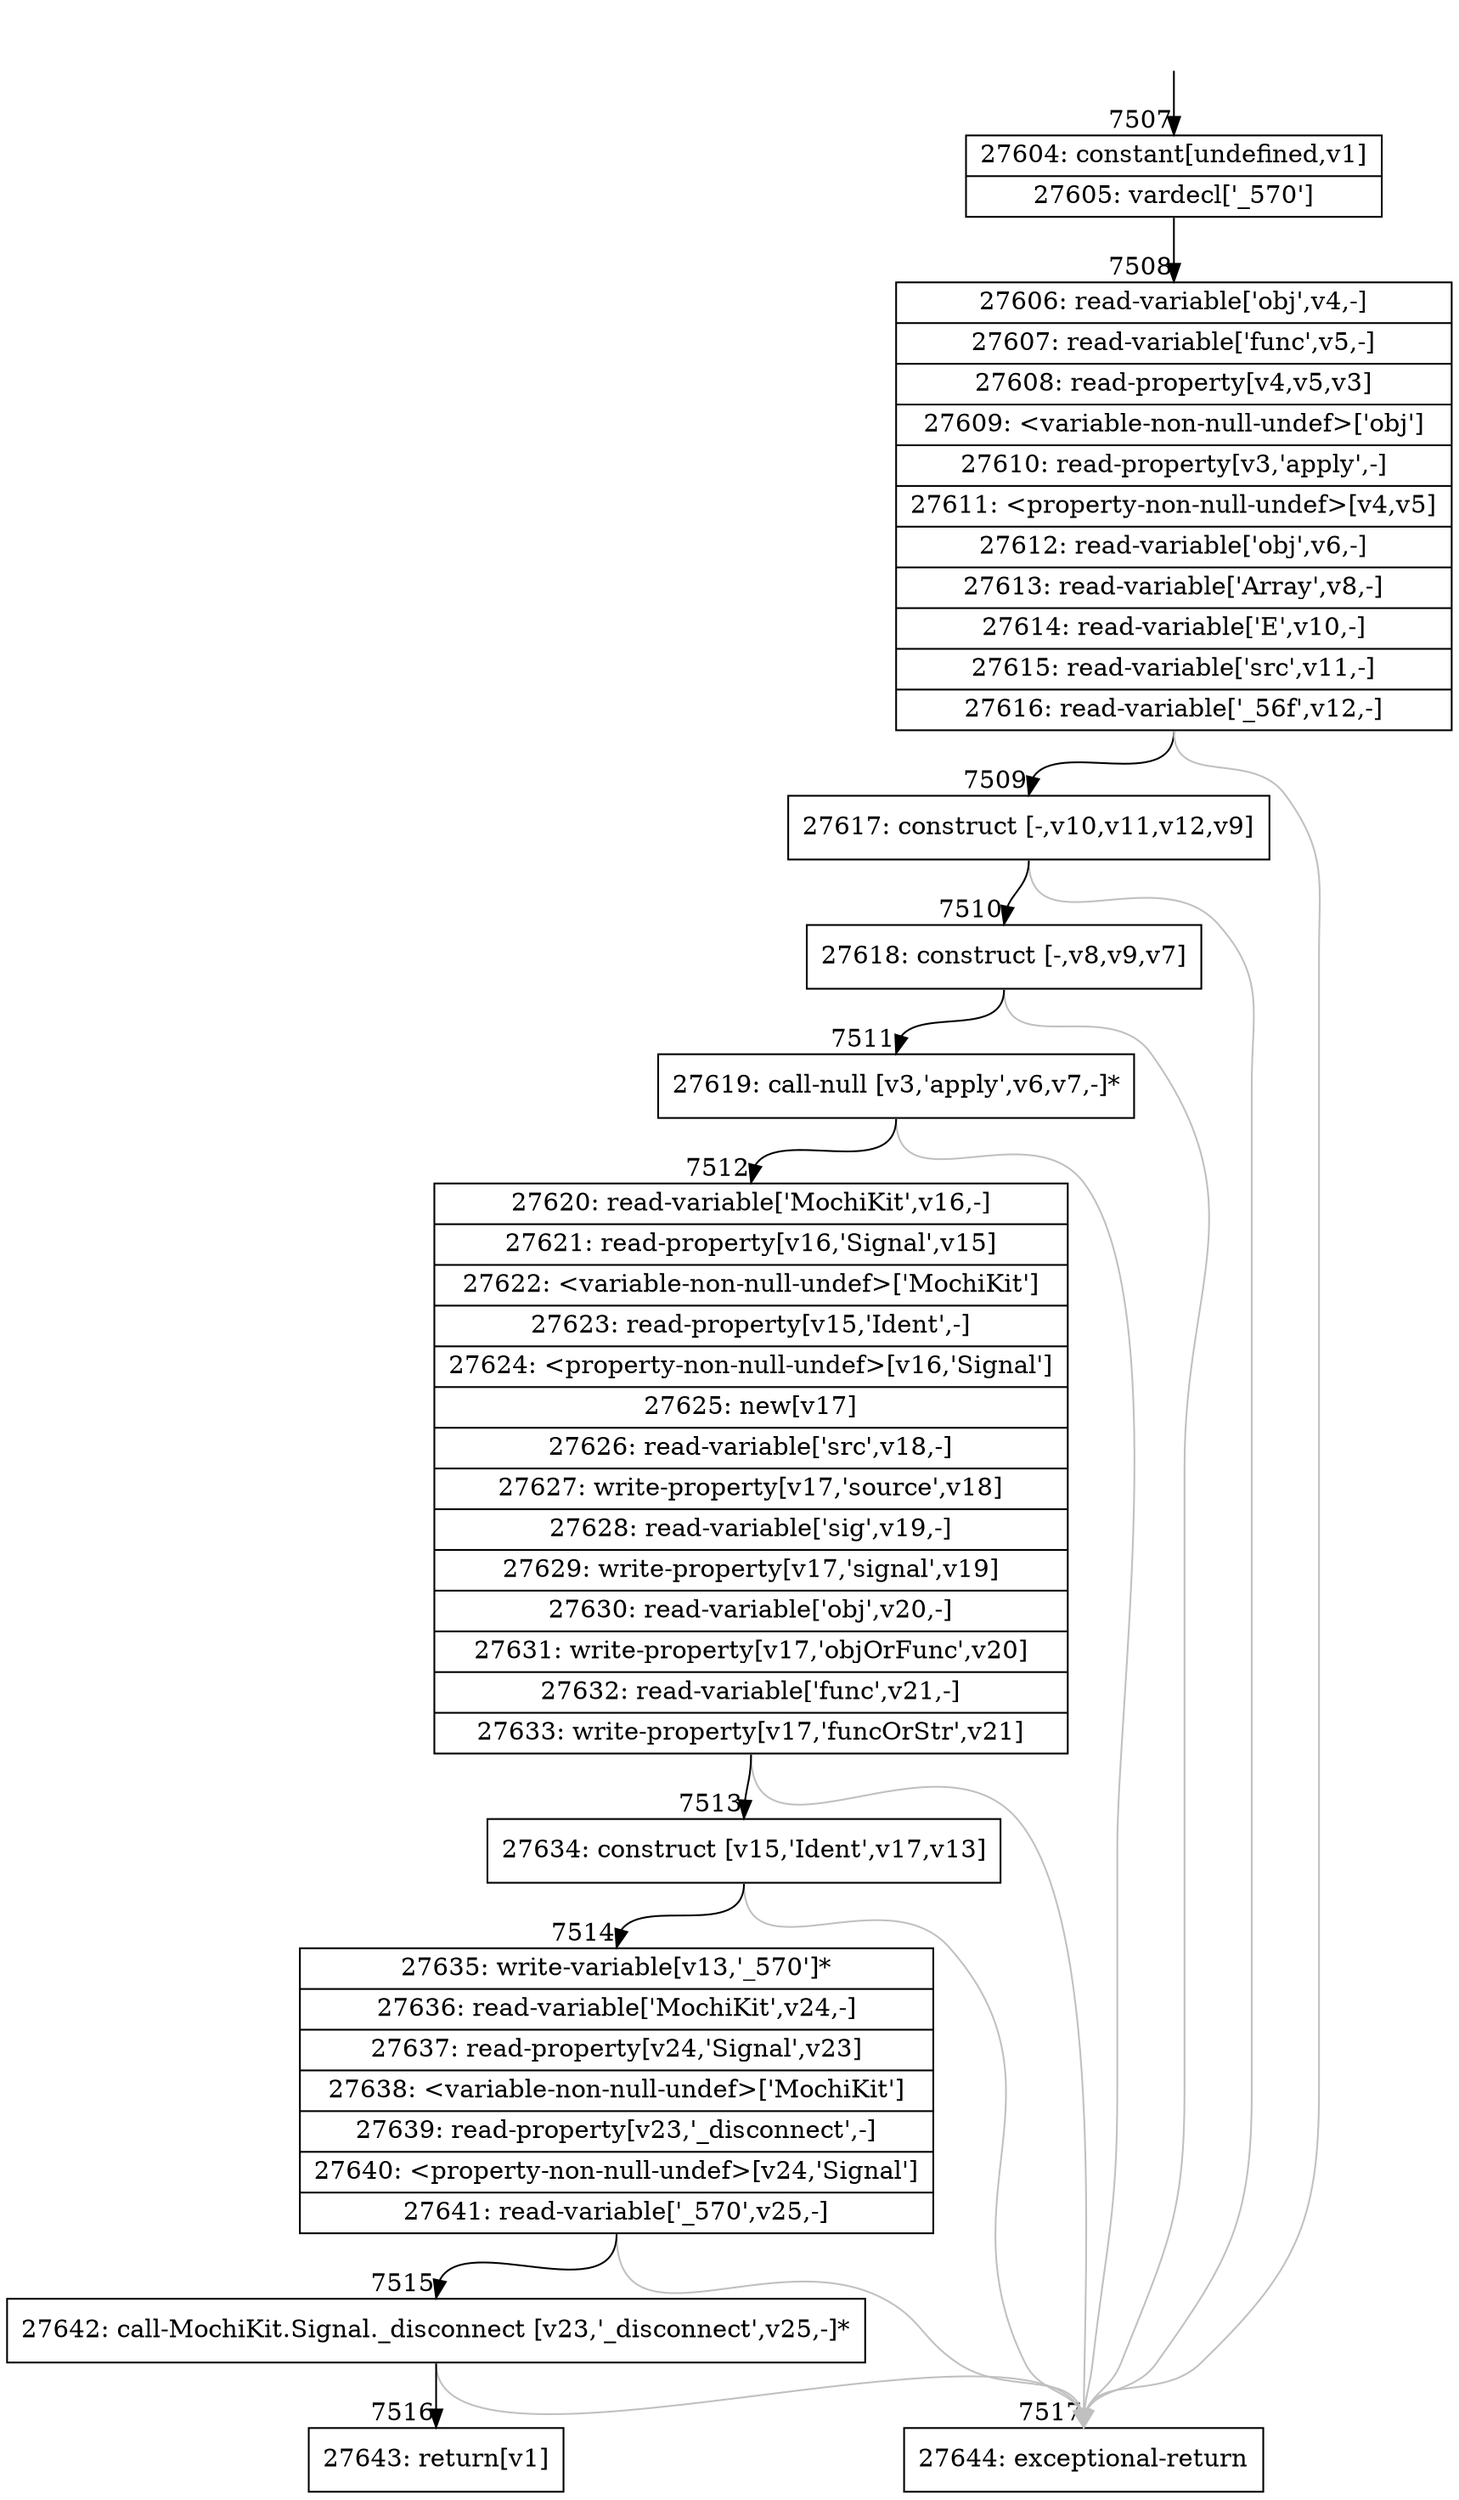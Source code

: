 digraph {
rankdir="TD"
BB_entry497[shape=none,label=""];
BB_entry497 -> BB7507 [tailport=s, headport=n, headlabel="    7507"]
BB7507 [shape=record label="{27604: constant[undefined,v1]|27605: vardecl['_570']}" ] 
BB7507 -> BB7508 [tailport=s, headport=n, headlabel="      7508"]
BB7508 [shape=record label="{27606: read-variable['obj',v4,-]|27607: read-variable['func',v5,-]|27608: read-property[v4,v5,v3]|27609: \<variable-non-null-undef\>['obj']|27610: read-property[v3,'apply',-]|27611: \<property-non-null-undef\>[v4,v5]|27612: read-variable['obj',v6,-]|27613: read-variable['Array',v8,-]|27614: read-variable['E',v10,-]|27615: read-variable['src',v11,-]|27616: read-variable['_56f',v12,-]}" ] 
BB7508 -> BB7509 [tailport=s, headport=n, headlabel="      7509"]
BB7508 -> BB7517 [tailport=s, headport=n, color=gray, headlabel="      7517"]
BB7509 [shape=record label="{27617: construct [-,v10,v11,v12,v9]}" ] 
BB7509 -> BB7510 [tailport=s, headport=n, headlabel="      7510"]
BB7509 -> BB7517 [tailport=s, headport=n, color=gray]
BB7510 [shape=record label="{27618: construct [-,v8,v9,v7]}" ] 
BB7510 -> BB7511 [tailport=s, headport=n, headlabel="      7511"]
BB7510 -> BB7517 [tailport=s, headport=n, color=gray]
BB7511 [shape=record label="{27619: call-null [v3,'apply',v6,v7,-]*}" ] 
BB7511 -> BB7512 [tailport=s, headport=n, headlabel="      7512"]
BB7511 -> BB7517 [tailport=s, headport=n, color=gray]
BB7512 [shape=record label="{27620: read-variable['MochiKit',v16,-]|27621: read-property[v16,'Signal',v15]|27622: \<variable-non-null-undef\>['MochiKit']|27623: read-property[v15,'Ident',-]|27624: \<property-non-null-undef\>[v16,'Signal']|27625: new[v17]|27626: read-variable['src',v18,-]|27627: write-property[v17,'source',v18]|27628: read-variable['sig',v19,-]|27629: write-property[v17,'signal',v19]|27630: read-variable['obj',v20,-]|27631: write-property[v17,'objOrFunc',v20]|27632: read-variable['func',v21,-]|27633: write-property[v17,'funcOrStr',v21]}" ] 
BB7512 -> BB7513 [tailport=s, headport=n, headlabel="      7513"]
BB7512 -> BB7517 [tailport=s, headport=n, color=gray]
BB7513 [shape=record label="{27634: construct [v15,'Ident',v17,v13]}" ] 
BB7513 -> BB7514 [tailport=s, headport=n, headlabel="      7514"]
BB7513 -> BB7517 [tailport=s, headport=n, color=gray]
BB7514 [shape=record label="{27635: write-variable[v13,'_570']*|27636: read-variable['MochiKit',v24,-]|27637: read-property[v24,'Signal',v23]|27638: \<variable-non-null-undef\>['MochiKit']|27639: read-property[v23,'_disconnect',-]|27640: \<property-non-null-undef\>[v24,'Signal']|27641: read-variable['_570',v25,-]}" ] 
BB7514 -> BB7515 [tailport=s, headport=n, headlabel="      7515"]
BB7514 -> BB7517 [tailport=s, headport=n, color=gray]
BB7515 [shape=record label="{27642: call-MochiKit.Signal._disconnect [v23,'_disconnect',v25,-]*}" ] 
BB7515 -> BB7516 [tailport=s, headport=n, headlabel="      7516"]
BB7515 -> BB7517 [tailport=s, headport=n, color=gray]
BB7516 [shape=record label="{27643: return[v1]}" ] 
BB7517 [shape=record label="{27644: exceptional-return}" ] 
//#$~ 5323
}
